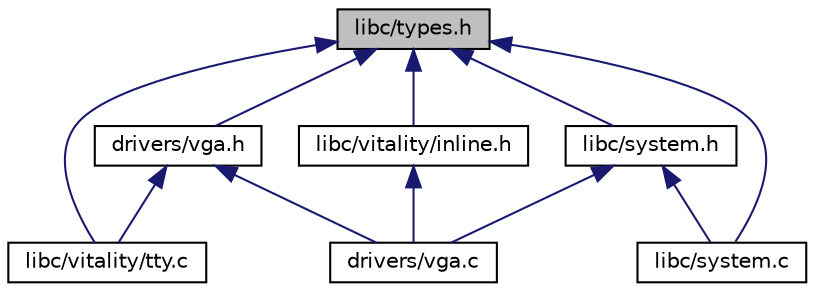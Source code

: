 digraph "libc/types.h"
{
  edge [fontname="Helvetica",fontsize="10",labelfontname="Helvetica",labelfontsize="10"];
  node [fontname="Helvetica",fontsize="10",shape=record];
  Node1 [label="libc/types.h",height=0.2,width=0.4,color="black", fillcolor="grey75", style="filled", fontcolor="black"];
  Node1 -> Node2 [dir="back",color="midnightblue",fontsize="10",style="solid"];
  Node2 [label="drivers/vga.h",height=0.2,width=0.4,color="black", fillcolor="white", style="filled",URL="$a00005.html"];
  Node2 -> Node3 [dir="back",color="midnightblue",fontsize="10",style="solid"];
  Node3 [label="drivers/vga.c",height=0.2,width=0.4,color="black", fillcolor="white", style="filled",URL="$a00002.html"];
  Node2 -> Node4 [dir="back",color="midnightblue",fontsize="10",style="solid"];
  Node4 [label="libc/vitality/tty.c",height=0.2,width=0.4,color="black", fillcolor="white", style="filled",URL="$a00029.html"];
  Node1 -> Node5 [dir="back",color="midnightblue",fontsize="10",style="solid"];
  Node5 [label="libc/system.h",height=0.2,width=0.4,color="black", fillcolor="white", style="filled",URL="$a00020.html"];
  Node5 -> Node3 [dir="back",color="midnightblue",fontsize="10",style="solid"];
  Node5 -> Node6 [dir="back",color="midnightblue",fontsize="10",style="solid"];
  Node6 [label="libc/system.c",height=0.2,width=0.4,color="black", fillcolor="white", style="filled",URL="$a00017.html"];
  Node1 -> Node7 [dir="back",color="midnightblue",fontsize="10",style="solid"];
  Node7 [label="libc/vitality/inline.h",height=0.2,width=0.4,color="black", fillcolor="white", style="filled",URL="$a00026.html"];
  Node7 -> Node3 [dir="back",color="midnightblue",fontsize="10",style="solid"];
  Node1 -> Node6 [dir="back",color="midnightblue",fontsize="10",style="solid"];
  Node1 -> Node4 [dir="back",color="midnightblue",fontsize="10",style="solid"];
}
